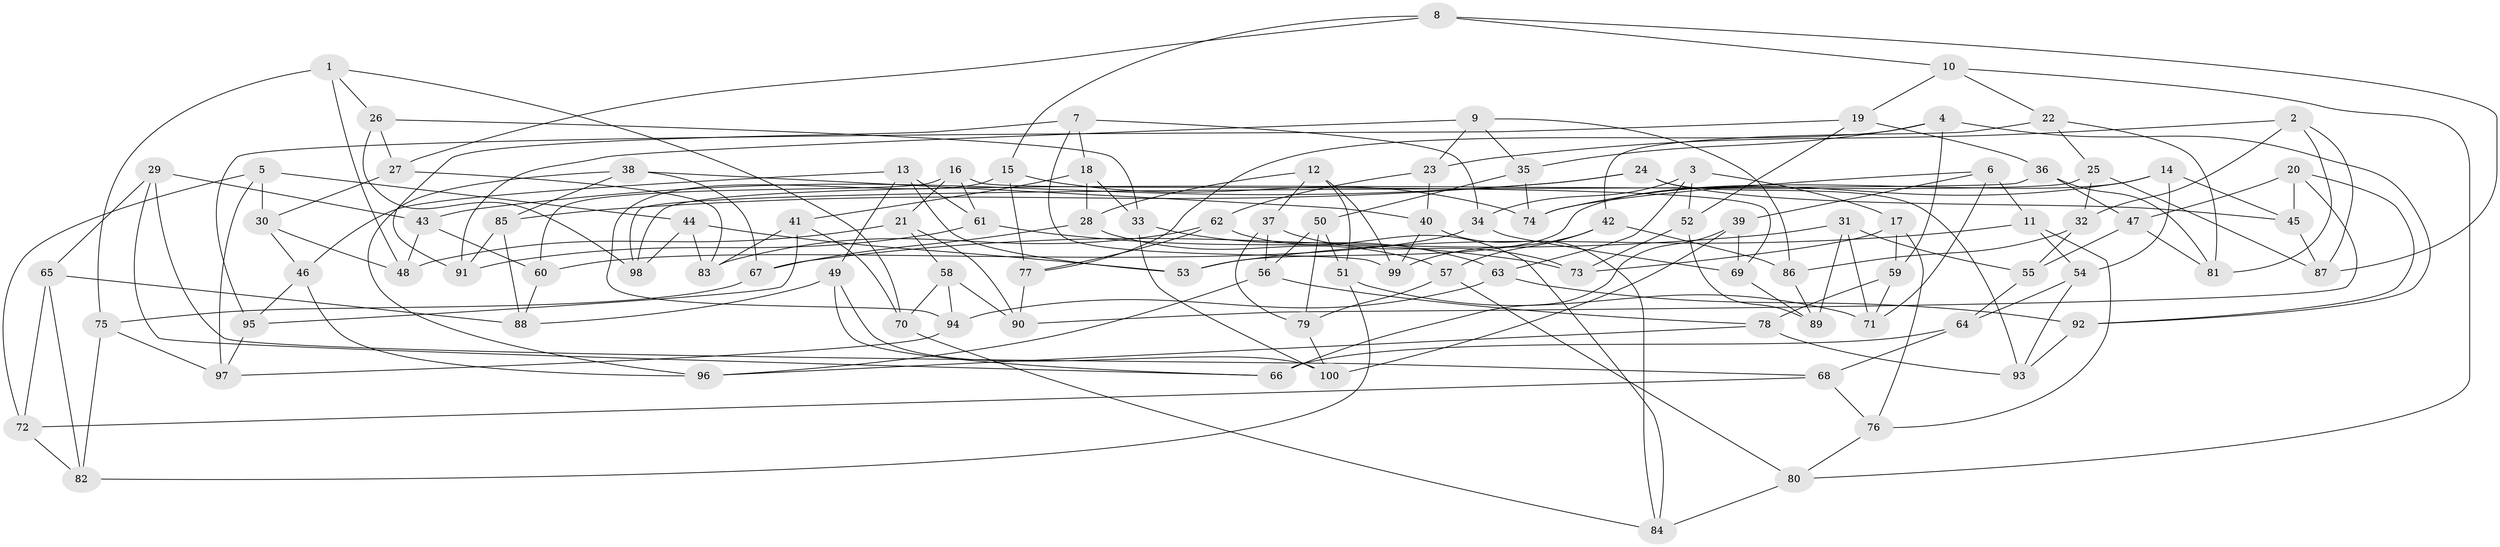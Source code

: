 // Generated by graph-tools (version 1.1) at 2025/39/02/21/25 10:39:01]
// undirected, 100 vertices, 200 edges
graph export_dot {
graph [start="1"]
  node [color=gray90,style=filled];
  1;
  2;
  3;
  4;
  5;
  6;
  7;
  8;
  9;
  10;
  11;
  12;
  13;
  14;
  15;
  16;
  17;
  18;
  19;
  20;
  21;
  22;
  23;
  24;
  25;
  26;
  27;
  28;
  29;
  30;
  31;
  32;
  33;
  34;
  35;
  36;
  37;
  38;
  39;
  40;
  41;
  42;
  43;
  44;
  45;
  46;
  47;
  48;
  49;
  50;
  51;
  52;
  53;
  54;
  55;
  56;
  57;
  58;
  59;
  60;
  61;
  62;
  63;
  64;
  65;
  66;
  67;
  68;
  69;
  70;
  71;
  72;
  73;
  74;
  75;
  76;
  77;
  78;
  79;
  80;
  81;
  82;
  83;
  84;
  85;
  86;
  87;
  88;
  89;
  90;
  91;
  92;
  93;
  94;
  95;
  96;
  97;
  98;
  99;
  100;
  1 -- 75;
  1 -- 26;
  1 -- 48;
  1 -- 70;
  2 -- 32;
  2 -- 23;
  2 -- 81;
  2 -- 87;
  3 -- 17;
  3 -- 52;
  3 -- 34;
  3 -- 63;
  4 -- 92;
  4 -- 35;
  4 -- 77;
  4 -- 59;
  5 -- 72;
  5 -- 30;
  5 -- 97;
  5 -- 44;
  6 -- 74;
  6 -- 11;
  6 -- 39;
  6 -- 71;
  7 -- 99;
  7 -- 91;
  7 -- 34;
  7 -- 18;
  8 -- 87;
  8 -- 10;
  8 -- 15;
  8 -- 27;
  9 -- 23;
  9 -- 91;
  9 -- 86;
  9 -- 35;
  10 -- 80;
  10 -- 22;
  10 -- 19;
  11 -- 54;
  11 -- 53;
  11 -- 76;
  12 -- 37;
  12 -- 51;
  12 -- 99;
  12 -- 28;
  13 -- 46;
  13 -- 49;
  13 -- 53;
  13 -- 61;
  14 -- 54;
  14 -- 45;
  14 -- 53;
  14 -- 74;
  15 -- 94;
  15 -- 77;
  15 -- 74;
  16 -- 21;
  16 -- 60;
  16 -- 61;
  16 -- 69;
  17 -- 73;
  17 -- 59;
  17 -- 76;
  18 -- 28;
  18 -- 41;
  18 -- 33;
  19 -- 95;
  19 -- 52;
  19 -- 36;
  20 -- 45;
  20 -- 90;
  20 -- 47;
  20 -- 92;
  21 -- 90;
  21 -- 58;
  21 -- 48;
  22 -- 81;
  22 -- 25;
  22 -- 42;
  23 -- 40;
  23 -- 62;
  24 -- 85;
  24 -- 93;
  24 -- 43;
  24 -- 45;
  25 -- 87;
  25 -- 98;
  25 -- 32;
  26 -- 27;
  26 -- 33;
  26 -- 98;
  27 -- 30;
  27 -- 83;
  28 -- 57;
  28 -- 67;
  29 -- 66;
  29 -- 68;
  29 -- 43;
  29 -- 65;
  30 -- 46;
  30 -- 48;
  31 -- 89;
  31 -- 71;
  31 -- 67;
  31 -- 55;
  32 -- 55;
  32 -- 86;
  33 -- 63;
  33 -- 100;
  34 -- 69;
  34 -- 60;
  35 -- 50;
  35 -- 74;
  36 -- 81;
  36 -- 98;
  36 -- 47;
  37 -- 79;
  37 -- 56;
  37 -- 73;
  38 -- 67;
  38 -- 96;
  38 -- 40;
  38 -- 85;
  39 -- 69;
  39 -- 100;
  39 -- 66;
  40 -- 99;
  40 -- 84;
  41 -- 83;
  41 -- 95;
  41 -- 70;
  42 -- 86;
  42 -- 57;
  42 -- 99;
  43 -- 60;
  43 -- 48;
  44 -- 53;
  44 -- 98;
  44 -- 83;
  45 -- 87;
  46 -- 96;
  46 -- 95;
  47 -- 55;
  47 -- 81;
  49 -- 66;
  49 -- 88;
  49 -- 100;
  50 -- 56;
  50 -- 79;
  50 -- 51;
  51 -- 71;
  51 -- 82;
  52 -- 73;
  52 -- 89;
  54 -- 64;
  54 -- 93;
  55 -- 64;
  56 -- 78;
  56 -- 96;
  57 -- 80;
  57 -- 79;
  58 -- 70;
  58 -- 90;
  58 -- 94;
  59 -- 71;
  59 -- 78;
  60 -- 88;
  61 -- 91;
  61 -- 73;
  62 -- 83;
  62 -- 84;
  62 -- 77;
  63 -- 94;
  63 -- 92;
  64 -- 68;
  64 -- 66;
  65 -- 72;
  65 -- 88;
  65 -- 82;
  67 -- 75;
  68 -- 76;
  68 -- 72;
  69 -- 89;
  70 -- 84;
  72 -- 82;
  75 -- 82;
  75 -- 97;
  76 -- 80;
  77 -- 90;
  78 -- 93;
  78 -- 96;
  79 -- 100;
  80 -- 84;
  85 -- 91;
  85 -- 88;
  86 -- 89;
  92 -- 93;
  94 -- 97;
  95 -- 97;
}
